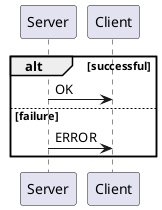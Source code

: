 {
  "sha1": "7d45up9kbfx89s4zqdrd0yjikv36kpt",
  "insertion": {
    "when": "2024-05-30T20:48:21.174Z",
    "user": "plantuml@gmail.com"
  }
}
@startuml
skinparam backgroundcolor transparent

alt successful
Server -> Client: OK
else failure
Server -> Client : ERROR
end

@enduml
